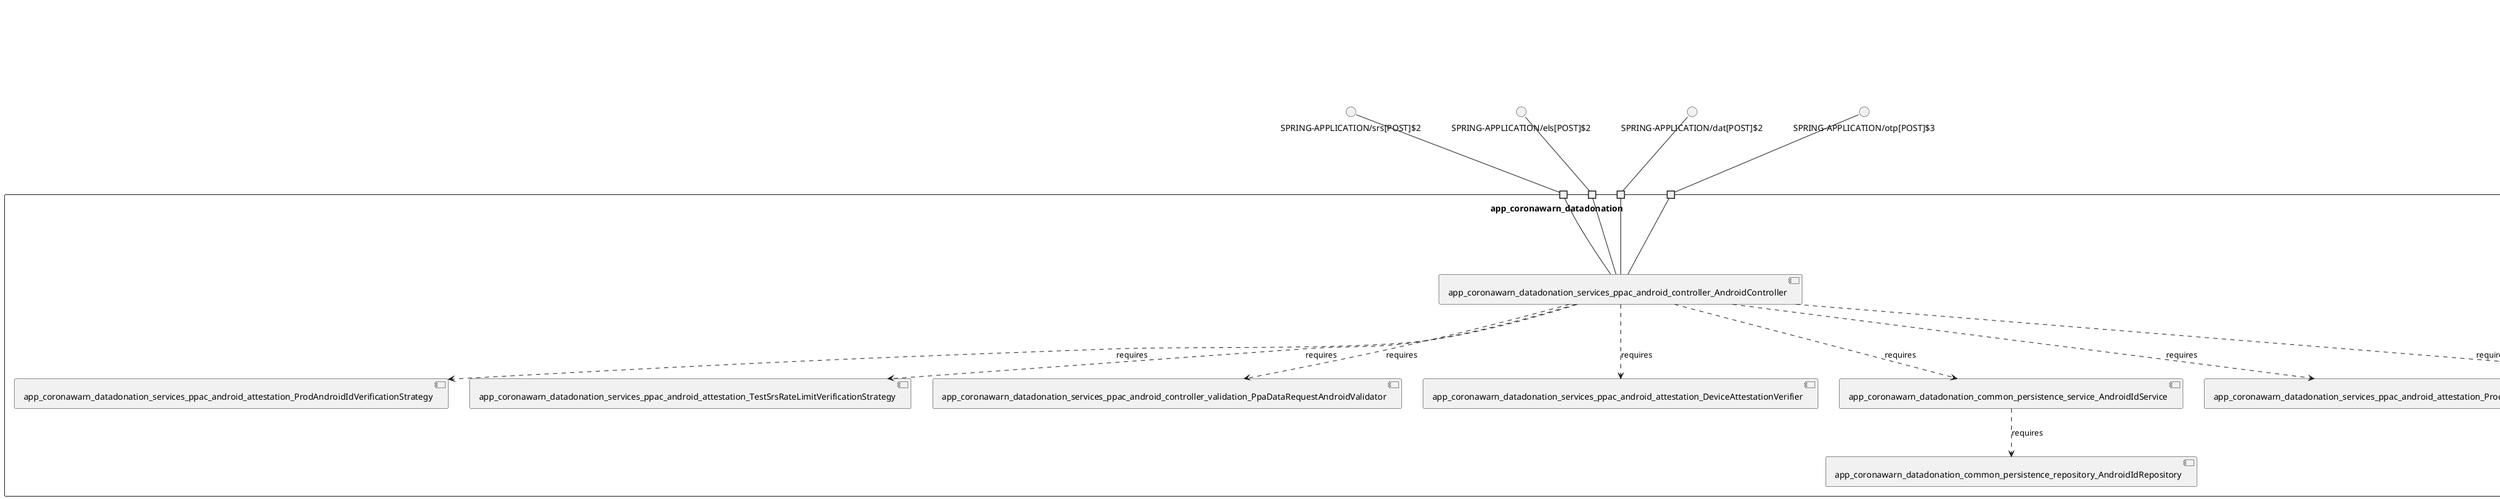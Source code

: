 @startuml
skinparam fixCircleLabelOverlapping true
skinparam componentStyle uml2
component "app_coronawarn_datadonation\n\n\n\n\n\n" {
[app_coronawarn_datadonation_services_ppac_android_attestation_DeviceAttestationVerifier]
[app_coronawarn_datadonation_services_ppac_android_controller_AndroidController]
[app_coronawarn_datadonation_common_persistence_service_AndroidIdService]
[app_coronawarn_datadonation_services_ppac_android_attestation_ProdSrsRateLimitVerificationStrategy]
[app_coronawarn_datadonation_common_persistence_repository_AndroidIdRepository]
[app_coronawarn_datadonation_services_ppac_android_controller_PpaDataRequestAndroidConverter]
[app_coronawarn_datadonation_services_ppac_android_attestation_ProdAndroidIdVerificationStrategy]
[app_coronawarn_datadonation_services_ppac_android_attestation_TestSrsRateLimitVerificationStrategy]
[app_coronawarn_datadonation_services_ppac_android_controller_validation_PpaDataRequestAndroidValidator]
portin " " as app_coronawarn_datadonation_requires_SPRING_APPLICATION_srs_POST_2
portin " " as app_coronawarn_datadonation_requires_SPRING_APPLICATION_dat_POST_2
portin " " as app_coronawarn_datadonation_requires_SPRING_APPLICATION_otp_POST_3
portin " " as app_coronawarn_datadonation_requires_SPRING_APPLICATION_els_POST_2
[app_coronawarn_datadonation_services_ppac_android_controller_AndroidController]..>[app_coronawarn_datadonation_services_ppac_android_attestation_DeviceAttestationVerifier] : requires
[app_coronawarn_datadonation_services_ppac_android_controller_AndroidController]..>[app_coronawarn_datadonation_services_ppac_android_controller_validation_PpaDataRequestAndroidValidator] : requires
[app_coronawarn_datadonation_common_persistence_service_AndroidIdService]..>[app_coronawarn_datadonation_common_persistence_repository_AndroidIdRepository] : requires
[app_coronawarn_datadonation_services_ppac_android_controller_AndroidController]..>[app_coronawarn_datadonation_services_ppac_android_attestation_TestSrsRateLimitVerificationStrategy] : requires
[app_coronawarn_datadonation_services_ppac_android_controller_AndroidController]..>[app_coronawarn_datadonation_services_ppac_android_controller_PpaDataRequestAndroidConverter] : requires
[app_coronawarn_datadonation_services_ppac_android_controller_AndroidController]..>[app_coronawarn_datadonation_common_persistence_service_AndroidIdService] : requires
[app_coronawarn_datadonation_services_ppac_android_controller_AndroidController]..>[app_coronawarn_datadonation_services_ppac_android_attestation_ProdSrsRateLimitVerificationStrategy] : requires
[app_coronawarn_datadonation_services_ppac_android_controller_AndroidController]..>[app_coronawarn_datadonation_services_ppac_android_attestation_ProdAndroidIdVerificationStrategy] : requires
"app_coronawarn_datadonation_requires_SPRING_APPLICATION_dat_POST_2"--[app_coronawarn_datadonation_services_ppac_android_controller_AndroidController]
"app_coronawarn_datadonation_requires_SPRING_APPLICATION_els_POST_2"--[app_coronawarn_datadonation_services_ppac_android_controller_AndroidController]
"app_coronawarn_datadonation_requires_SPRING_APPLICATION_otp_POST_3"--[app_coronawarn_datadonation_services_ppac_android_controller_AndroidController]
"app_coronawarn_datadonation_requires_SPRING_APPLICATION_srs_POST_2"--[app_coronawarn_datadonation_services_ppac_android_controller_AndroidController]
}
interface "SPRING-APPLICATION/dat[POST]$2" as interface.SPRING_APPLICATION_dat_POST_2
interface.SPRING_APPLICATION_dat_POST_2--"app_coronawarn_datadonation_requires_SPRING_APPLICATION_dat_POST_2"
interface "SPRING-APPLICATION/els[POST]$2" as interface.SPRING_APPLICATION_els_POST_2
interface.SPRING_APPLICATION_els_POST_2--"app_coronawarn_datadonation_requires_SPRING_APPLICATION_els_POST_2"
interface "SPRING-APPLICATION/otp[POST]$3" as interface.SPRING_APPLICATION_otp_POST_3
interface.SPRING_APPLICATION_otp_POST_3--"app_coronawarn_datadonation_requires_SPRING_APPLICATION_otp_POST_3"
interface "SPRING-APPLICATION/srs[POST]$2" as interface.SPRING_APPLICATION_srs_POST_2
interface.SPRING_APPLICATION_srs_POST_2--"app_coronawarn_datadonation_requires_SPRING_APPLICATION_srs_POST_2"
component "app_coronawarn_datadonation 2\n\n\n\n\n\n" {
[app_coronawarn_datadonation_common_persistence_service_SrsOtpService]
[app_coronawarn_datadonation_services_ppac_otp_GenerateSrsOtpController]
portin " " as app_coronawarn_datadonation_2_requires_SPRING_APPLICATION_gen_srs_GET_
[app_coronawarn_datadonation_services_ppac_otp_GenerateSrsOtpController]..>[app_coronawarn_datadonation_common_persistence_service_SrsOtpService] : requires
"app_coronawarn_datadonation_2_requires_SPRING_APPLICATION_gen_srs_GET_"--[app_coronawarn_datadonation_services_ppac_otp_GenerateSrsOtpController]
}
interface "SPRING-APPLICATION/gen/srs[GET]" as interface.SPRING_APPLICATION_gen_srs_GET_
interface.SPRING_APPLICATION_gen_srs_GET_--"app_coronawarn_datadonation_2_requires_SPRING_APPLICATION_gen_srs_GET_"
component "app_coronawarn_datadonation 3\n\n\n\n\n\n" {
[app_coronawarn_datadonation_services_edus_otp_GenerateOtpController]
[app_coronawarn_datadonation_common_persistence_service_OtpService]
portin " " as app_coronawarn_datadonation_3_requires_SPRING_APPLICATION_gen_otp_GET_
[app_coronawarn_datadonation_services_edus_otp_GenerateOtpController]..>[app_coronawarn_datadonation_common_persistence_service_OtpService] : requires
"app_coronawarn_datadonation_3_requires_SPRING_APPLICATION_gen_otp_GET_"--[app_coronawarn_datadonation_services_edus_otp_GenerateOtpController]
}
interface "SPRING-APPLICATION/gen/otp[GET]" as interface.SPRING_APPLICATION_gen_otp_GET_
interface.SPRING_APPLICATION_gen_otp_GET_--"app_coronawarn_datadonation_3_requires_SPRING_APPLICATION_gen_otp_GET_"
component "app_coronawarn_datadonation 4\n\n\n\n\n\n" {
[app_coronawarn_datadonation_services_els_otp_GenerateElsOtpController]
[app_coronawarn_datadonation_common_persistence_service_ElsOtpService]
portin " " as app_coronawarn_datadonation_4_requires_SPRING_APPLICATION_gen_els_GET_
[app_coronawarn_datadonation_services_els_otp_GenerateElsOtpController]..>[app_coronawarn_datadonation_common_persistence_service_ElsOtpService] : requires
"app_coronawarn_datadonation_4_requires_SPRING_APPLICATION_gen_els_GET_"--[app_coronawarn_datadonation_services_els_otp_GenerateElsOtpController]
}
interface "SPRING-APPLICATION/gen/els[GET]" as interface.SPRING_APPLICATION_gen_els_GET_
interface.SPRING_APPLICATION_gen_els_GET_--"app_coronawarn_datadonation_4_requires_SPRING_APPLICATION_gen_els_GET_"
component "app_coronawarn_datadonation 5\n\n\n\n\n\n" {
[app_coronawarn_datadonation_common_persistence_repository_DeviceTokenRepository]
[app_coronawarn_datadonation_services_ppac_ios_verification_devicetoken_DeviceTokenService]
[app_coronawarn_datadonation_services_ppac_ios_verification_devicetoken_DeviceTokenService]..>[app_coronawarn_datadonation_common_persistence_repository_DeviceTokenRepository] : requires
}
component "app_coronawarn_datadonation 6\n\n\n\n\n\n" {
[app_coronawarn_datadonation_services_ppac_android_controller_DeleteSaltController]
[app_coronawarn_datadonation_common_persistence_service_SaltService]
[app_coronawarn_datadonation_common_persistence_repository_ppac_android_SaltRepository]
portin " " as app_coronawarn_datadonation_6_requires_SPRING_APPLICATION_delete_DELETE_
[app_coronawarn_datadonation_services_ppac_android_controller_DeleteSaltController]..>[app_coronawarn_datadonation_common_persistence_service_SaltService] : requires
[app_coronawarn_datadonation_common_persistence_service_SaltService]..>[app_coronawarn_datadonation_common_persistence_repository_ppac_android_SaltRepository] : requires
"app_coronawarn_datadonation_6_requires_SPRING_APPLICATION_delete_DELETE_"--[app_coronawarn_datadonation_services_ppac_android_controller_DeleteSaltController]
}
interface "SPRING-APPLICATION/delete[DELETE]" as interface.SPRING_APPLICATION_delete_DELETE_
interface.SPRING_APPLICATION_delete_DELETE_--"app_coronawarn_datadonation_6_requires_SPRING_APPLICATION_delete_DELETE_"
component "app_coronawarn_datadonation_common_persistence\n\n\n\n\n\n" {
[app_coronawarn_datadonation_common_persistence_repository_metrics_TestResultMetadataRepository]
[app_coronawarn_datadonation_common_persistence_service_PpaDataService]
[app_coronawarn_datadonation_common_persistence_repository_metrics_ExposureWindowTestResultsRepository]
[app_coronawarn_datadonation_common_persistence_repository_metrics_KeySubmissionMetadataWithClientMetadataRepository]
[app_coronawarn_datadonation_common_persistence_repository_metrics_SummarizedExposureWindowsWithUserMetadataRepository]
[app_coronawarn_datadonation_common_persistence_repository_metrics_ExposureWindowRepository]
[app_coronawarn_datadonation_common_persistence_repository_metrics_UserMetadataRepository]
[app_coronawarn_datadonation_common_persistence_repository_metrics_KeySubmissionMetadataWithUserMetadataRepository]
[app_coronawarn_datadonation_common_persistence_repository_metrics_ClientMetadataRepository]
[app_coronawarn_datadonation_common_persistence_repository_metrics_ExposureRiskMetadataRepository]
[app_coronawarn_datadonation_common_persistence_service_PpaDataService]..>[app_coronawarn_datadonation_common_persistence_repository_metrics_ExposureWindowRepository] : requires
[app_coronawarn_datadonation_common_persistence_service_PpaDataService]..>[app_coronawarn_datadonation_common_persistence_repository_metrics_KeySubmissionMetadataWithClientMetadataRepository] : requires
[app_coronawarn_datadonation_common_persistence_service_PpaDataService]..>[app_coronawarn_datadonation_common_persistence_repository_metrics_ExposureRiskMetadataRepository] : requires
[app_coronawarn_datadonation_common_persistence_service_PpaDataService]..>[app_coronawarn_datadonation_common_persistence_repository_metrics_SummarizedExposureWindowsWithUserMetadataRepository] : requires
[app_coronawarn_datadonation_common_persistence_service_PpaDataService]..>[app_coronawarn_datadonation_common_persistence_repository_metrics_KeySubmissionMetadataWithUserMetadataRepository] : requires
[app_coronawarn_datadonation_common_persistence_service_PpaDataService]..>[app_coronawarn_datadonation_common_persistence_repository_metrics_ExposureWindowTestResultsRepository] : requires
[app_coronawarn_datadonation_common_persistence_service_PpaDataService]..>[app_coronawarn_datadonation_common_persistence_repository_metrics_TestResultMetadataRepository] : requires
[app_coronawarn_datadonation_common_persistence_service_PpaDataService]..>[app_coronawarn_datadonation_common_persistence_repository_metrics_UserMetadataRepository] : requires
[app_coronawarn_datadonation_common_persistence_service_PpaDataService]..>[app_coronawarn_datadonation_common_persistence_repository_metrics_ClientMetadataRepository] : requires
}
component "app_coronawarn_datadonation_services_edus_otp_OtpController\n\n\n\n\n\n" {
[app_coronawarn_datadonation_services_edus_otp_OtpController]
portin " " as app_coronawarn_datadonation_services_edus_otp_OtpController_requires_SPRING_APPLICATION_otp_POST_
"app_coronawarn_datadonation_services_edus_otp_OtpController_requires_SPRING_APPLICATION_otp_POST_"--[app_coronawarn_datadonation_services_edus_otp_OtpController]
}
interface "SPRING-APPLICATION/otp[POST]" as interface.SPRING_APPLICATION_otp_POST_
interface.SPRING_APPLICATION_otp_POST_--"app_coronawarn_datadonation_services_edus_otp_OtpController_requires_SPRING_APPLICATION_otp_POST_"
component "app_coronawarn_datadonation_services_els_otp_ElsOtpController\n\n\n\n\n\n" {
[app_coronawarn_datadonation_services_els_otp_ElsOtpController]
portin " " as app_coronawarn_datadonation_services_els_otp_ElsOtpController_requires_SPRING_APPLICATION_els_POST_
"app_coronawarn_datadonation_services_els_otp_ElsOtpController_requires_SPRING_APPLICATION_els_POST_"--[app_coronawarn_datadonation_services_els_otp_ElsOtpController]
}
interface "SPRING-APPLICATION/els[POST]" as interface.SPRING_APPLICATION_els_POST_
interface.SPRING_APPLICATION_els_POST_--"app_coronawarn_datadonation_services_els_otp_ElsOtpController_requires_SPRING_APPLICATION_els_POST_"
component "app_coronawarn_datadonation_services_ppac_commons_FakeRequestController\n\n\n\n\n\n" {
[app_coronawarn_datadonation_services_ppac_commons_FakeRequestController]
portin " " as app_coronawarn_datadonation_services_ppac_commons_FakeRequestController_requires_SPRING_APPLICATION_POST_
"app_coronawarn_datadonation_services_ppac_commons_FakeRequestController_requires_SPRING_APPLICATION_POST_"--[app_coronawarn_datadonation_services_ppac_commons_FakeRequestController]
}
interface "SPRING-APPLICATION/[POST]" as interface.SPRING_APPLICATION_POST_
interface.SPRING_APPLICATION_POST_--"app_coronawarn_datadonation_services_ppac_commons_FakeRequestController_requires_SPRING_APPLICATION_POST_"
component "app_coronawarn_datadonation_services_ppac_ios\n\n\n\n\n\n" {
[app_coronawarn_datadonation_services_ppac_ios_controller_IosController]
[app_coronawarn_datadonation_services_ppac_ios_verification_PpacProcessor]
[app_coronawarn_datadonation_services_ppac_ios_controller_PpaDataRequestIosConverter]
portin " " as app_coronawarn_datadonation_services_ppac_ios_requires_SPRING_APPLICATION_otp_POST_2
portin " " as app_coronawarn_datadonation_services_ppac_ios_requires_SPRING_APPLICATION_srs_POST_3
portin " " as app_coronawarn_datadonation_services_ppac_ios_requires_SPRING_APPLICATION_dat_POST_
portin " " as app_coronawarn_datadonation_services_ppac_ios_requires_SPRING_APPLICATION_els_POST_3
[app_coronawarn_datadonation_services_ppac_ios_controller_IosController]..>[app_coronawarn_datadonation_services_ppac_ios_controller_PpaDataRequestIosConverter] : requires
[app_coronawarn_datadonation_services_ppac_ios_controller_IosController]..>[app_coronawarn_datadonation_services_ppac_ios_verification_PpacProcessor] : requires
"app_coronawarn_datadonation_services_ppac_ios_requires_SPRING_APPLICATION_srs_POST_3"--[app_coronawarn_datadonation_services_ppac_ios_controller_IosController]
"app_coronawarn_datadonation_services_ppac_ios_requires_SPRING_APPLICATION_dat_POST_"--[app_coronawarn_datadonation_services_ppac_ios_controller_IosController]
"app_coronawarn_datadonation_services_ppac_ios_requires_SPRING_APPLICATION_els_POST_3"--[app_coronawarn_datadonation_services_ppac_ios_controller_IosController]
"app_coronawarn_datadonation_services_ppac_ios_requires_SPRING_APPLICATION_otp_POST_2"--[app_coronawarn_datadonation_services_ppac_ios_controller_IosController]
}
interface "SPRING-APPLICATION/dat[POST]" as interface.SPRING_APPLICATION_dat_POST_
interface.SPRING_APPLICATION_dat_POST_--"app_coronawarn_datadonation_services_ppac_ios_requires_SPRING_APPLICATION_dat_POST_"
interface "SPRING-APPLICATION/els[POST]$3" as interface.SPRING_APPLICATION_els_POST_3
interface.SPRING_APPLICATION_els_POST_3--"app_coronawarn_datadonation_services_ppac_ios_requires_SPRING_APPLICATION_els_POST_3"
interface "SPRING-APPLICATION/otp[POST]$2" as interface.SPRING_APPLICATION_otp_POST_2
interface.SPRING_APPLICATION_otp_POST_2--"app_coronawarn_datadonation_services_ppac_ios_requires_SPRING_APPLICATION_otp_POST_2"
interface "SPRING-APPLICATION/srs[POST]$3" as interface.SPRING_APPLICATION_srs_POST_3
interface.SPRING_APPLICATION_srs_POST_3--"app_coronawarn_datadonation_services_ppac_ios_requires_SPRING_APPLICATION_srs_POST_3"
component "app_coronawarn_datadonation_services_srs_otp_SrsOtpController\n\n\n\n\n\n" {
[app_coronawarn_datadonation_services_srs_otp_SrsOtpController]
portin " " as app_coronawarn_datadonation_services_srs_otp_SrsOtpController_requires_SPRING_APPLICATION_srs_POST_
"app_coronawarn_datadonation_services_srs_otp_SrsOtpController_requires_SPRING_APPLICATION_srs_POST_"--[app_coronawarn_datadonation_services_srs_otp_SrsOtpController]
}
interface "SPRING-APPLICATION/srs[POST]" as interface.SPRING_APPLICATION_srs_POST_
interface.SPRING_APPLICATION_srs_POST_--"app_coronawarn_datadonation_services_srs_otp_SrsOtpController_requires_SPRING_APPLICATION_srs_POST_"

@enduml
